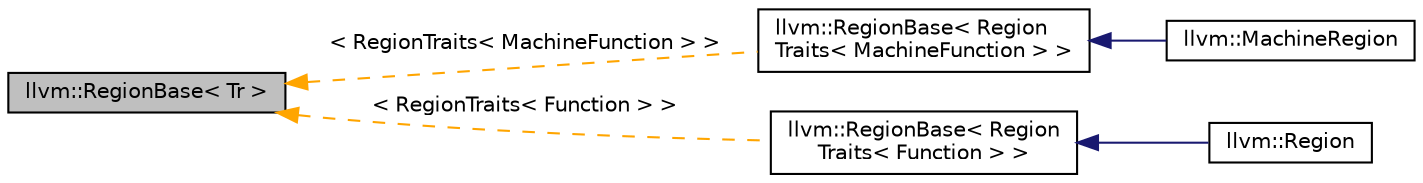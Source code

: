 digraph "llvm::RegionBase&lt; Tr &gt;"
{
 // LATEX_PDF_SIZE
  bgcolor="transparent";
  edge [fontname="Helvetica",fontsize="10",labelfontname="Helvetica",labelfontsize="10"];
  node [fontname="Helvetica",fontsize="10",shape=record];
  rankdir="LR";
  Node1 [label="llvm::RegionBase\< Tr \>",height=0.2,width=0.4,color="black", fillcolor="grey75", style="filled", fontcolor="black",tooltip="A single entry single exit Region."];
  Node1 -> Node2 [dir="back",color="orange",fontsize="10",style="dashed",label=" \< RegionTraits\< MachineFunction \> \>" ,fontname="Helvetica"];
  Node2 [label="llvm::RegionBase\< Region\lTraits\< MachineFunction \> \>",height=0.2,width=0.4,color="black",URL="$classllvm_1_1RegionBase.html",tooltip=" "];
  Node2 -> Node3 [dir="back",color="midnightblue",fontsize="10",style="solid",fontname="Helvetica"];
  Node3 [label="llvm::MachineRegion",height=0.2,width=0.4,color="black",URL="$classllvm_1_1MachineRegion.html",tooltip=" "];
  Node1 -> Node4 [dir="back",color="orange",fontsize="10",style="dashed",label=" \< RegionTraits\< Function \> \>" ,fontname="Helvetica"];
  Node4 [label="llvm::RegionBase\< Region\lTraits\< Function \> \>",height=0.2,width=0.4,color="black",URL="$classllvm_1_1RegionBase.html",tooltip=" "];
  Node4 -> Node5 [dir="back",color="midnightblue",fontsize="10",style="solid",fontname="Helvetica"];
  Node5 [label="llvm::Region",height=0.2,width=0.4,color="black",URL="$classllvm_1_1Region.html",tooltip=" "];
}
